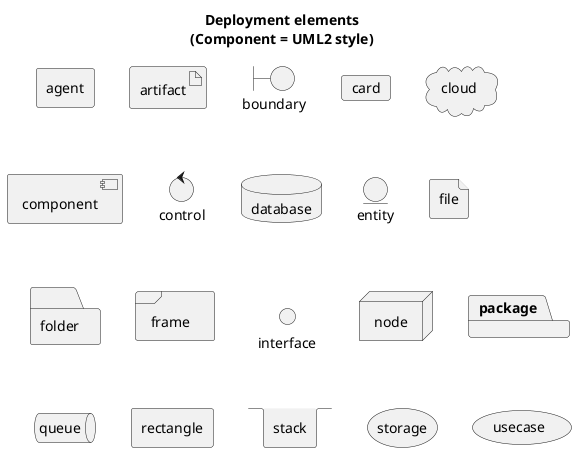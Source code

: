 @startuml
'!include ../../plantuml-styles/plantuml-ae-noshadowing.iuml

title Deployment elements\n(Component = UML2 style)

agent agent
artifact artifact
boundary boundary
card card
cloud cloud
component component
control control
database database
entity entity
file file
folder folder
frame frame
interface  interface
node node
package package
queue queue
rectangle rectangle
stack stack
storage storage
usecase usecase


@enduml